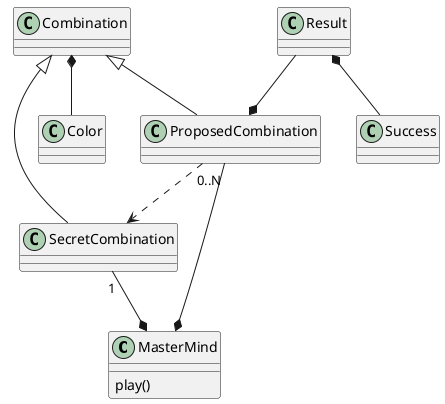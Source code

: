 @startuml

class MasterMind {
	play()
}

SecretCombination "1" --* MasterMind
ProposedCombination "0..N" --* MasterMind
ProposedCombination ..> SecretCombination
Combination <|-- SecretCombination
Combination <|-- ProposedCombination
Combination *-- Color
Result --* ProposedCombination
Result *-- Success

@enduml